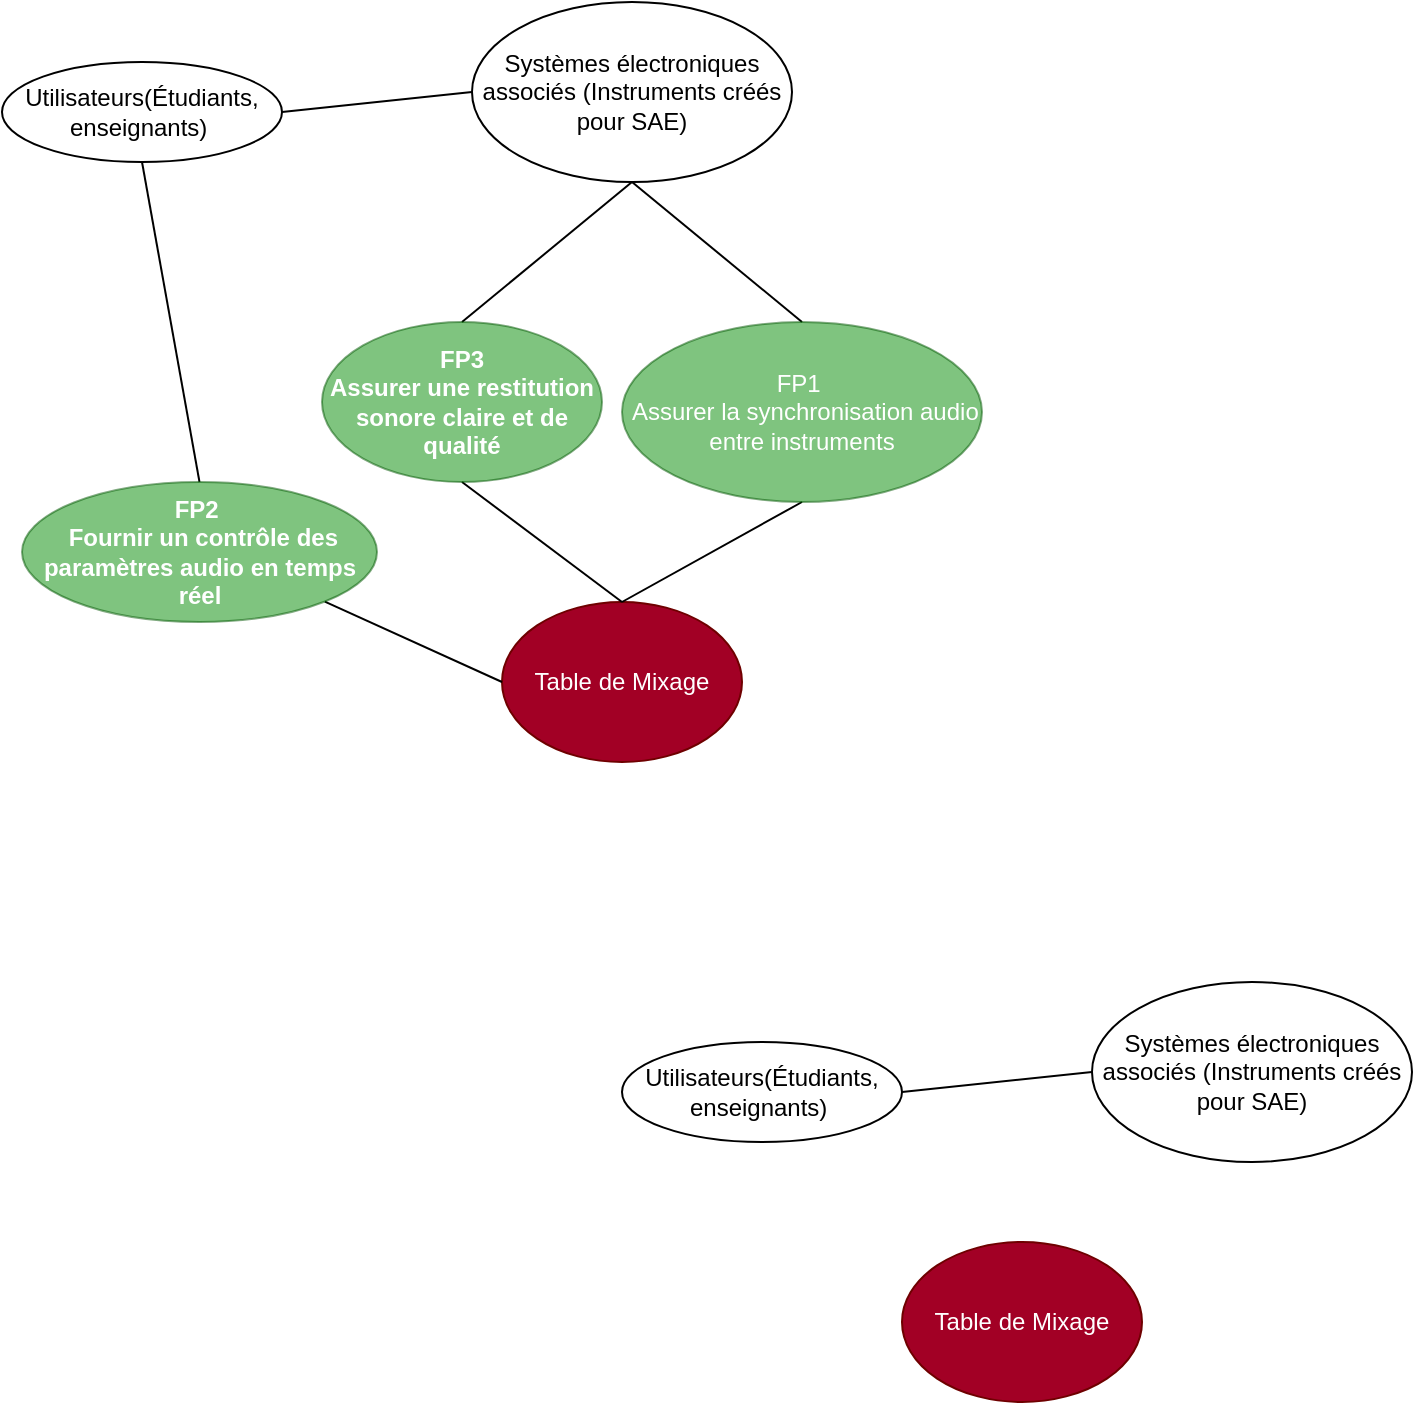 <mxfile version="24.7.17">
  <diagram name="Page-1" id="nfjnk0WSctsV5qFrpnp4">
    <mxGraphModel dx="1239" dy="775" grid="1" gridSize="10" guides="1" tooltips="1" connect="1" arrows="1" fold="1" page="1" pageScale="1" pageWidth="850" pageHeight="1100" math="0" shadow="0">
      <root>
        <mxCell id="0" />
        <mxCell id="1" parent="0" />
        <mxCell id="x2nJFmem-N3L5xUjlval-1" value="Table de Mixage" style="ellipse;whiteSpace=wrap;html=1;fillColor=#a20025;fontColor=#ffffff;strokeColor=#6F0000;" parent="1" vertex="1">
          <mxGeometry x="280" y="680" width="120" height="80" as="geometry" />
        </mxCell>
        <mxCell id="e1PDap2VPnKY6GSOS6S5-8" style="rounded=0;orthogonalLoop=1;jettySize=auto;html=1;exitX=0.5;exitY=1;exitDx=0;exitDy=0;entryX=0.5;entryY=0;entryDx=0;entryDy=0;endArrow=none;endFill=0;" parent="1" source="x2nJFmem-N3L5xUjlval-3" target="HOudaKGwiJ6uNKgTEQAy-1" edge="1">
          <mxGeometry relative="1" as="geometry" />
        </mxCell>
        <mxCell id="e1PDap2VPnKY6GSOS6S5-15" style="rounded=0;orthogonalLoop=1;jettySize=auto;html=1;exitX=0.5;exitY=1;exitDx=0;exitDy=0;entryX=0.5;entryY=0;entryDx=0;entryDy=0;endArrow=none;endFill=0;" parent="1" source="x2nJFmem-N3L5xUjlval-3" target="e1PDap2VPnKY6GSOS6S5-13" edge="1">
          <mxGeometry relative="1" as="geometry" />
        </mxCell>
        <mxCell id="x2nJFmem-N3L5xUjlval-3" value="Systèmes électroniques associés (Instruments créés pour SAE)" style="ellipse;whiteSpace=wrap;html=1;" parent="1" vertex="1">
          <mxGeometry x="265" y="380" width="160" height="90" as="geometry" />
        </mxCell>
        <mxCell id="e1PDap2VPnKY6GSOS6S5-11" style="rounded=0;orthogonalLoop=1;jettySize=auto;html=1;exitX=0.5;exitY=1;exitDx=0;exitDy=0;entryX=0.5;entryY=0;entryDx=0;entryDy=0;endArrow=none;endFill=0;" parent="1" source="x2nJFmem-N3L5xUjlval-4" target="e1PDap2VPnKY6GSOS6S5-3" edge="1">
          <mxGeometry relative="1" as="geometry" />
        </mxCell>
        <mxCell id="e1PDap2VPnKY6GSOS6S5-20" style="rounded=0;orthogonalLoop=1;jettySize=auto;html=1;exitX=1;exitY=0.5;exitDx=0;exitDy=0;entryX=0;entryY=0.5;entryDx=0;entryDy=0;endArrow=none;endFill=0;" parent="1" source="x2nJFmem-N3L5xUjlval-4" target="x2nJFmem-N3L5xUjlval-3" edge="1">
          <mxGeometry relative="1" as="geometry" />
        </mxCell>
        <mxCell id="x2nJFmem-N3L5xUjlval-4" value="Utilisateurs(Étudiants, enseignants)&amp;nbsp;" style="ellipse;whiteSpace=wrap;html=1;" parent="1" vertex="1">
          <mxGeometry x="30" y="410" width="140" height="50" as="geometry" />
        </mxCell>
        <mxCell id="e1PDap2VPnKY6GSOS6S5-10" style="rounded=0;orthogonalLoop=1;jettySize=auto;html=1;exitX=0.5;exitY=1;exitDx=0;exitDy=0;entryX=0.5;entryY=0;entryDx=0;entryDy=0;endArrow=none;endFill=0;" parent="1" source="HOudaKGwiJ6uNKgTEQAy-1" target="x2nJFmem-N3L5xUjlval-1" edge="1">
          <mxGeometry relative="1" as="geometry" />
        </mxCell>
        <mxCell id="HOudaKGwiJ6uNKgTEQAy-1" value="&lt;font style=&quot;font-size: 12px;&quot;&gt;FP1&amp;nbsp;&lt;/font&gt;&lt;div&gt;&lt;font style=&quot;font-size: 12px;&quot;&gt;&amp;nbsp;Assurer la synchronisation audio entre instruments&lt;/font&gt;&lt;/div&gt;" style="ellipse;whiteSpace=wrap;html=1;fillColor=#008a00;strokeColor=#005700;fontColor=#ffffff;opacity=50;" parent="1" vertex="1">
          <mxGeometry x="340" y="540" width="180" height="90" as="geometry" />
        </mxCell>
        <mxCell id="e1PDap2VPnKY6GSOS6S5-12" style="rounded=0;orthogonalLoop=1;jettySize=auto;html=1;exitX=1;exitY=1;exitDx=0;exitDy=0;entryX=0;entryY=0.5;entryDx=0;entryDy=0;endArrow=none;endFill=0;" parent="1" source="e1PDap2VPnKY6GSOS6S5-3" target="x2nJFmem-N3L5xUjlval-1" edge="1">
          <mxGeometry relative="1" as="geometry" />
        </mxCell>
        <mxCell id="e1PDap2VPnKY6GSOS6S5-3" value="&lt;div&gt;&lt;strong&gt;FP2&amp;nbsp;&lt;/strong&gt;&lt;/div&gt;&lt;div&gt;&lt;strong&gt;&amp;nbsp;Fournir un contrôle des paramètres audio en temps réel&lt;/strong&gt;&lt;/div&gt;" style="ellipse;whiteSpace=wrap;html=1;fillColor=#008a00;strokeColor=#005700;fontColor=#ffffff;opacity=50;" parent="1" vertex="1">
          <mxGeometry x="40" y="620" width="177.5" height="70" as="geometry" />
        </mxCell>
        <mxCell id="e1PDap2VPnKY6GSOS6S5-16" style="rounded=0;orthogonalLoop=1;jettySize=auto;html=1;exitX=0.5;exitY=1;exitDx=0;exitDy=0;entryX=0.5;entryY=0;entryDx=0;entryDy=0;endArrow=none;endFill=0;" parent="1" source="e1PDap2VPnKY6GSOS6S5-13" target="x2nJFmem-N3L5xUjlval-1" edge="1">
          <mxGeometry relative="1" as="geometry" />
        </mxCell>
        <mxCell id="e1PDap2VPnKY6GSOS6S5-13" value="&lt;strong&gt;FP3&lt;/strong&gt;&lt;div&gt;&lt;strong&gt;Assurer une restitution sonore claire et de qualité&lt;/strong&gt;&lt;/div&gt;" style="ellipse;whiteSpace=wrap;html=1;fillColor=#008a00;strokeColor=#005700;fontColor=#ffffff;opacity=50;" parent="1" vertex="1">
          <mxGeometry x="190" y="540" width="140" height="80" as="geometry" />
        </mxCell>
        <mxCell id="gnvlou-tx87yGx8AH9FH-1" value="Table de Mixage" style="ellipse;whiteSpace=wrap;html=1;fillColor=#a20025;fontColor=#ffffff;strokeColor=#6F0000;" vertex="1" parent="1">
          <mxGeometry x="480" y="1000" width="120" height="80" as="geometry" />
        </mxCell>
        <mxCell id="gnvlou-tx87yGx8AH9FH-4" value="Systèmes électroniques associés (Instruments créés pour SAE)" style="ellipse;whiteSpace=wrap;html=1;" vertex="1" parent="1">
          <mxGeometry x="575" y="870" width="160" height="90" as="geometry" />
        </mxCell>
        <mxCell id="gnvlou-tx87yGx8AH9FH-6" style="rounded=0;orthogonalLoop=1;jettySize=auto;html=1;exitX=1;exitY=0.5;exitDx=0;exitDy=0;entryX=0;entryY=0.5;entryDx=0;entryDy=0;endArrow=none;endFill=0;" edge="1" parent="1" source="gnvlou-tx87yGx8AH9FH-7" target="gnvlou-tx87yGx8AH9FH-4">
          <mxGeometry relative="1" as="geometry" />
        </mxCell>
        <mxCell id="gnvlou-tx87yGx8AH9FH-7" value="Utilisateurs(Étudiants, enseignants)&amp;nbsp;" style="ellipse;whiteSpace=wrap;html=1;" vertex="1" parent="1">
          <mxGeometry x="340" y="900" width="140" height="50" as="geometry" />
        </mxCell>
      </root>
    </mxGraphModel>
  </diagram>
</mxfile>
